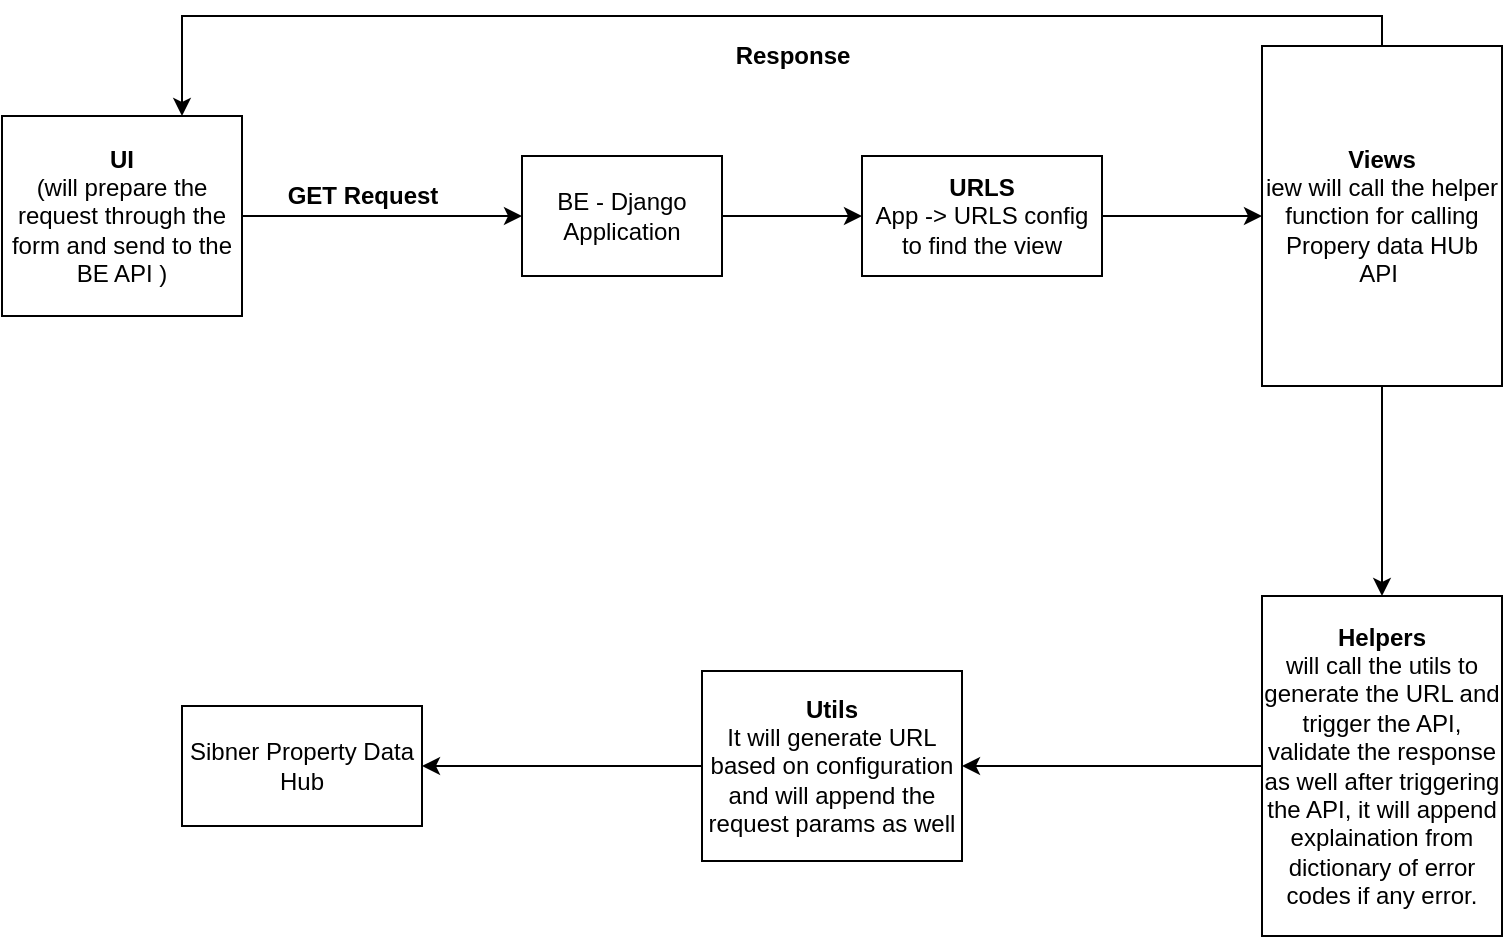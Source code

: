 <mxfile version="19.0.2" type="github"><diagram id="_G1g0VNZcGSVpxmcjxAs" name="Page-1"><mxGraphModel dx="946" dy="486" grid="1" gridSize="10" guides="1" tooltips="1" connect="1" arrows="1" fold="1" page="1" pageScale="1" pageWidth="827" pageHeight="1169" math="0" shadow="0"><root><mxCell id="0"/><mxCell id="1" parent="0"/><mxCell id="pFQgpt4ZSOU_3Nv1002K-3" value="" style="edgeStyle=orthogonalEdgeStyle;rounded=0;orthogonalLoop=1;jettySize=auto;html=1;" parent="1" source="pFQgpt4ZSOU_3Nv1002K-1" target="pFQgpt4ZSOU_3Nv1002K-2" edge="1"><mxGeometry relative="1" as="geometry"/></mxCell><mxCell id="pFQgpt4ZSOU_3Nv1002K-1" value="&lt;b&gt;UI&lt;/b&gt;&lt;br&gt;(will prepare the request through the form and send to the BE API )" style="rounded=0;whiteSpace=wrap;html=1;" parent="1" vertex="1"><mxGeometry x="50" y="100" width="120" height="100" as="geometry"/></mxCell><mxCell id="pFQgpt4ZSOU_3Nv1002K-5" value="" style="edgeStyle=orthogonalEdgeStyle;rounded=0;orthogonalLoop=1;jettySize=auto;html=1;" parent="1" source="pFQgpt4ZSOU_3Nv1002K-2" target="pFQgpt4ZSOU_3Nv1002K-4" edge="1"><mxGeometry relative="1" as="geometry"/></mxCell><mxCell id="pFQgpt4ZSOU_3Nv1002K-2" value="BE - Django Application" style="rounded=0;whiteSpace=wrap;html=1;" parent="1" vertex="1"><mxGeometry x="310" y="120" width="100" height="60" as="geometry"/></mxCell><mxCell id="pFQgpt4ZSOU_3Nv1002K-7" value="" style="edgeStyle=orthogonalEdgeStyle;rounded=0;orthogonalLoop=1;jettySize=auto;html=1;" parent="1" source="pFQgpt4ZSOU_3Nv1002K-4" target="pFQgpt4ZSOU_3Nv1002K-6" edge="1"><mxGeometry relative="1" as="geometry"/></mxCell><mxCell id="pFQgpt4ZSOU_3Nv1002K-4" value="&lt;b&gt;URLS&lt;/b&gt;&lt;br&gt;App -&amp;gt; URLS config to find the view" style="rounded=0;whiteSpace=wrap;html=1;" parent="1" vertex="1"><mxGeometry x="480" y="120" width="120" height="60" as="geometry"/></mxCell><mxCell id="pFQgpt4ZSOU_3Nv1002K-9" value="" style="edgeStyle=orthogonalEdgeStyle;rounded=0;orthogonalLoop=1;jettySize=auto;html=1;" parent="1" source="pFQgpt4ZSOU_3Nv1002K-6" target="pFQgpt4ZSOU_3Nv1002K-8" edge="1"><mxGeometry relative="1" as="geometry"/></mxCell><mxCell id="pFQgpt4ZSOU_3Nv1002K-6" value="&lt;b&gt;Views&lt;/b&gt;&lt;br&gt;iew will call the helper function for calling Propery data HUb API&amp;nbsp;" style="rounded=0;whiteSpace=wrap;html=1;" parent="1" vertex="1"><mxGeometry x="680" y="65" width="120" height="170" as="geometry"/></mxCell><mxCell id="pFQgpt4ZSOU_3Nv1002K-11" value="" style="edgeStyle=orthogonalEdgeStyle;rounded=0;orthogonalLoop=1;jettySize=auto;html=1;" parent="1" source="pFQgpt4ZSOU_3Nv1002K-8" target="pFQgpt4ZSOU_3Nv1002K-10" edge="1"><mxGeometry relative="1" as="geometry"/></mxCell><mxCell id="pFQgpt4ZSOU_3Nv1002K-8" value="&lt;b&gt;Helpers&lt;/b&gt;&lt;br&gt;will call the utils to generate the URL and trigger the API, validate the response as well after triggering the API, it will append explaination from dictionary of error codes if any error." style="rounded=0;whiteSpace=wrap;html=1;" parent="1" vertex="1"><mxGeometry x="680" y="340" width="120" height="170" as="geometry"/></mxCell><mxCell id="pFQgpt4ZSOU_3Nv1002K-13" value="" style="edgeStyle=orthogonalEdgeStyle;rounded=0;orthogonalLoop=1;jettySize=auto;html=1;" parent="1" source="pFQgpt4ZSOU_3Nv1002K-10" target="pFQgpt4ZSOU_3Nv1002K-12" edge="1"><mxGeometry relative="1" as="geometry"/></mxCell><mxCell id="pFQgpt4ZSOU_3Nv1002K-10" value="&lt;b&gt;Utils&lt;/b&gt;&lt;br&gt;It will generate URL based on configuration and will append the request params as well" style="rounded=0;whiteSpace=wrap;html=1;" parent="1" vertex="1"><mxGeometry x="400" y="377.5" width="130" height="95" as="geometry"/></mxCell><mxCell id="pFQgpt4ZSOU_3Nv1002K-14" style="edgeStyle=orthogonalEdgeStyle;rounded=0;orthogonalLoop=1;jettySize=auto;html=1;exitX=0.5;exitY=0;exitDx=0;exitDy=0;" parent="1" source="pFQgpt4ZSOU_3Nv1002K-6" target="pFQgpt4ZSOU_3Nv1002K-1" edge="1"><mxGeometry relative="1" as="geometry"><mxPoint x="750" y="100" as="sourcePoint"/><Array as="points"><mxPoint x="740" y="50"/><mxPoint x="140" y="50"/></Array></mxGeometry></mxCell><mxCell id="pFQgpt4ZSOU_3Nv1002K-12" value="Sibner Property Data Hub&lt;br&gt;" style="rounded=0;whiteSpace=wrap;html=1;" parent="1" vertex="1"><mxGeometry x="140" y="395" width="120" height="60" as="geometry"/></mxCell><mxCell id="pFQgpt4ZSOU_3Nv1002K-15" value="&lt;b&gt;GET Request&lt;/b&gt;" style="text;html=1;align=center;verticalAlign=middle;resizable=0;points=[];autosize=1;strokeColor=none;fillColor=none;" parent="1" vertex="1"><mxGeometry x="185" y="130" width="90" height="20" as="geometry"/></mxCell><mxCell id="pFQgpt4ZSOU_3Nv1002K-16" value="&lt;b&gt;Response&lt;/b&gt;" style="text;html=1;align=center;verticalAlign=middle;resizable=0;points=[];autosize=1;strokeColor=none;fillColor=none;" parent="1" vertex="1"><mxGeometry x="410" y="60" width="70" height="20" as="geometry"/></mxCell></root></mxGraphModel></diagram></mxfile>